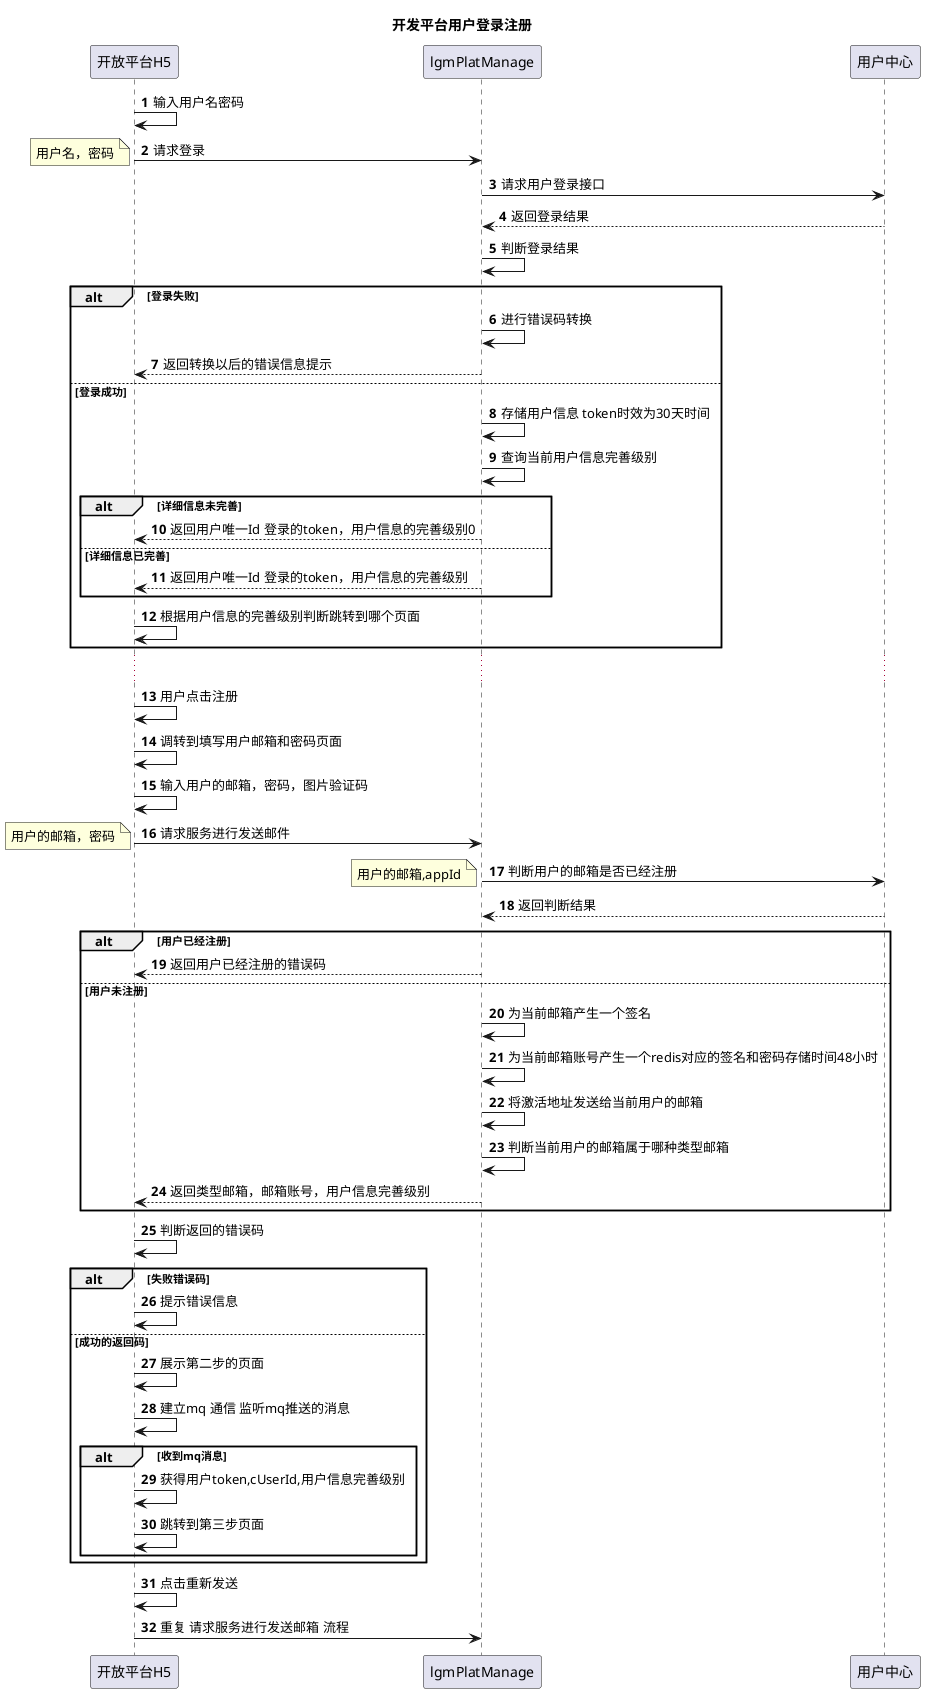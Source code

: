 @startuml
title:开发平台用户登录注册
autonumber
participant  开放平台H5 as H5
participant  lgmPlatManage as MANAGE
participant  用户中心 as UC
H5->H5:输入用户名密码
H5->MANAGE:请求登录
note left:用户名，密码
MANAGE->UC:请求用户登录接口
UC-->MANAGE:返回登录结果
MANAGE->MANAGE:判断登录结果
alt 登录失败
MANAGE->MANAGE:进行错误码转换
MANAGE-->H5:返回转换以后的错误信息提示
else 登录成功
MANAGE->MANAGE:存储用户信息 token时效为30天时间
MANAGE->MANAGE:查询当前用户信息完善级别
alt 详细信息未完善
MANAGE-->H5:返回用户唯一Id 登录的token，用户信息的完善级别0
else 详细信息已完善
MANAGE-->H5:返回用户唯一Id 登录的token，用户信息的完善级别
end
H5->H5:根据用户信息的完善级别判断跳转到哪个页面
end
...
H5->H5:用户点击注册
H5->H5:调转到填写用户邮箱和密码页面
H5->H5:输入用户的邮箱，密码，图片验证码
H5->MANAGE:请求服务进行发送邮件
note left:用户的邮箱，密码
MANAGE->UC:判断用户的邮箱是否已经注册
note left:用户的邮箱,appId
UC-->MANAGE:返回判断结果
alt 用户已经注册
MANAGE-->H5:返回用户已经注册的错误码
else 用户未注册
MANAGE->MANAGE:为当前邮箱产生一个签名
MANAGE->MANAGE:为当前邮箱账号产生一个redis对应的签名和密码存储时间48小时
MANAGE->MANAGE:将激活地址发送给当前用户的邮箱
MANAGE->MANAGE:判断当前用户的邮箱属于哪种类型邮箱
MANAGE-->H5:返回类型邮箱，邮箱账号，用户信息完善级别
end
H5->H5:判断返回的错误码
alt 失败错误码
H5->H5:提示错误信息
else 成功的返回码
H5->H5:展示第二步的页面
H5->H5:建立mq 通信 监听mq推送的消息
alt 收到mq消息
H5->H5:获得用户token,cUserId,用户信息完善级别
H5->H5:跳转到第三步页面
end
end
H5->H5:点击重新发送
H5->MANAGE:重复 请求服务进行发送邮箱 流程
@enduml